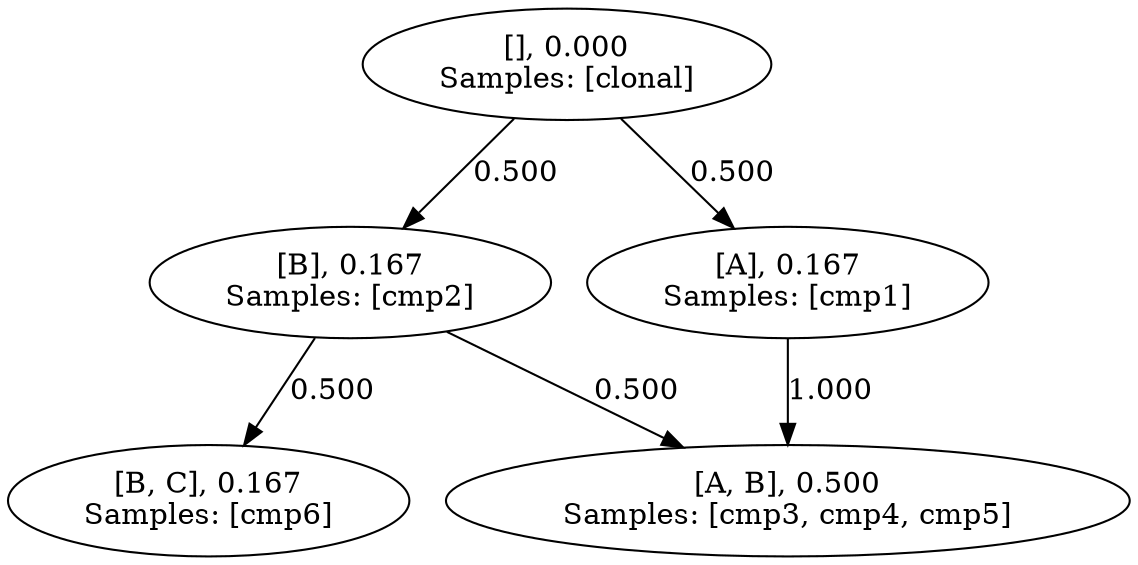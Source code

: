 digraph g{
0 [label="[], 0.000
Samples: [clonal]
"]
1 [label="[B], 0.167
Samples: [cmp2]
"]
2 [label="[A], 0.167
Samples: [cmp1]
"]
3 [label="[B, C], 0.167
Samples: [cmp6]
"]
4 [label="[A, B], 0.500
Samples: [cmp3, cmp4, cmp5]
"]
0 -> 1[label="0.500"]
0 -> 2[label="0.500"]
1 -> 3[label="0.500"]
1 -> 4[label="0.500"]
2 -> 4[label="1.000"]
}
